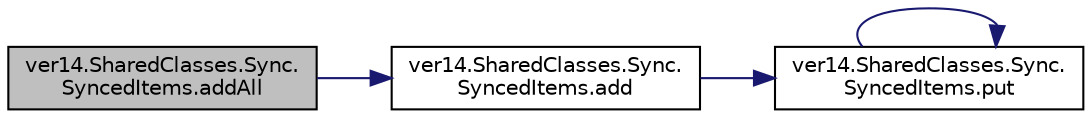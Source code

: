 digraph "ver14.SharedClasses.Sync.SyncedItems.addAll"
{
 // LATEX_PDF_SIZE
  edge [fontname="Helvetica",fontsize="10",labelfontname="Helvetica",labelfontsize="10"];
  node [fontname="Helvetica",fontsize="10",shape=record];
  rankdir="LR";
  Node1 [label="ver14.SharedClasses.Sync.\lSyncedItems.addAll",height=0.2,width=0.4,color="black", fillcolor="grey75", style="filled", fontcolor="black",tooltip=" "];
  Node1 -> Node2 [color="midnightblue",fontsize="10",style="solid"];
  Node2 [label="ver14.SharedClasses.Sync.\lSyncedItems.add",height=0.2,width=0.4,color="black", fillcolor="white", style="filled",URL="$classver14_1_1_shared_classes_1_1_sync_1_1_synced_items.html#abfd43c4d0b84b346ea0ec829aeda221e",tooltip=" "];
  Node2 -> Node3 [color="midnightblue",fontsize="10",style="solid"];
  Node3 [label="ver14.SharedClasses.Sync.\lSyncedItems.put",height=0.2,width=0.4,color="black", fillcolor="white", style="filled",URL="$classver14_1_1_shared_classes_1_1_sync_1_1_synced_items.html#a7cb7f86159074a2b5d7d4f4a6cd28764",tooltip=" "];
  Node3 -> Node3 [color="midnightblue",fontsize="10",style="solid"];
}

